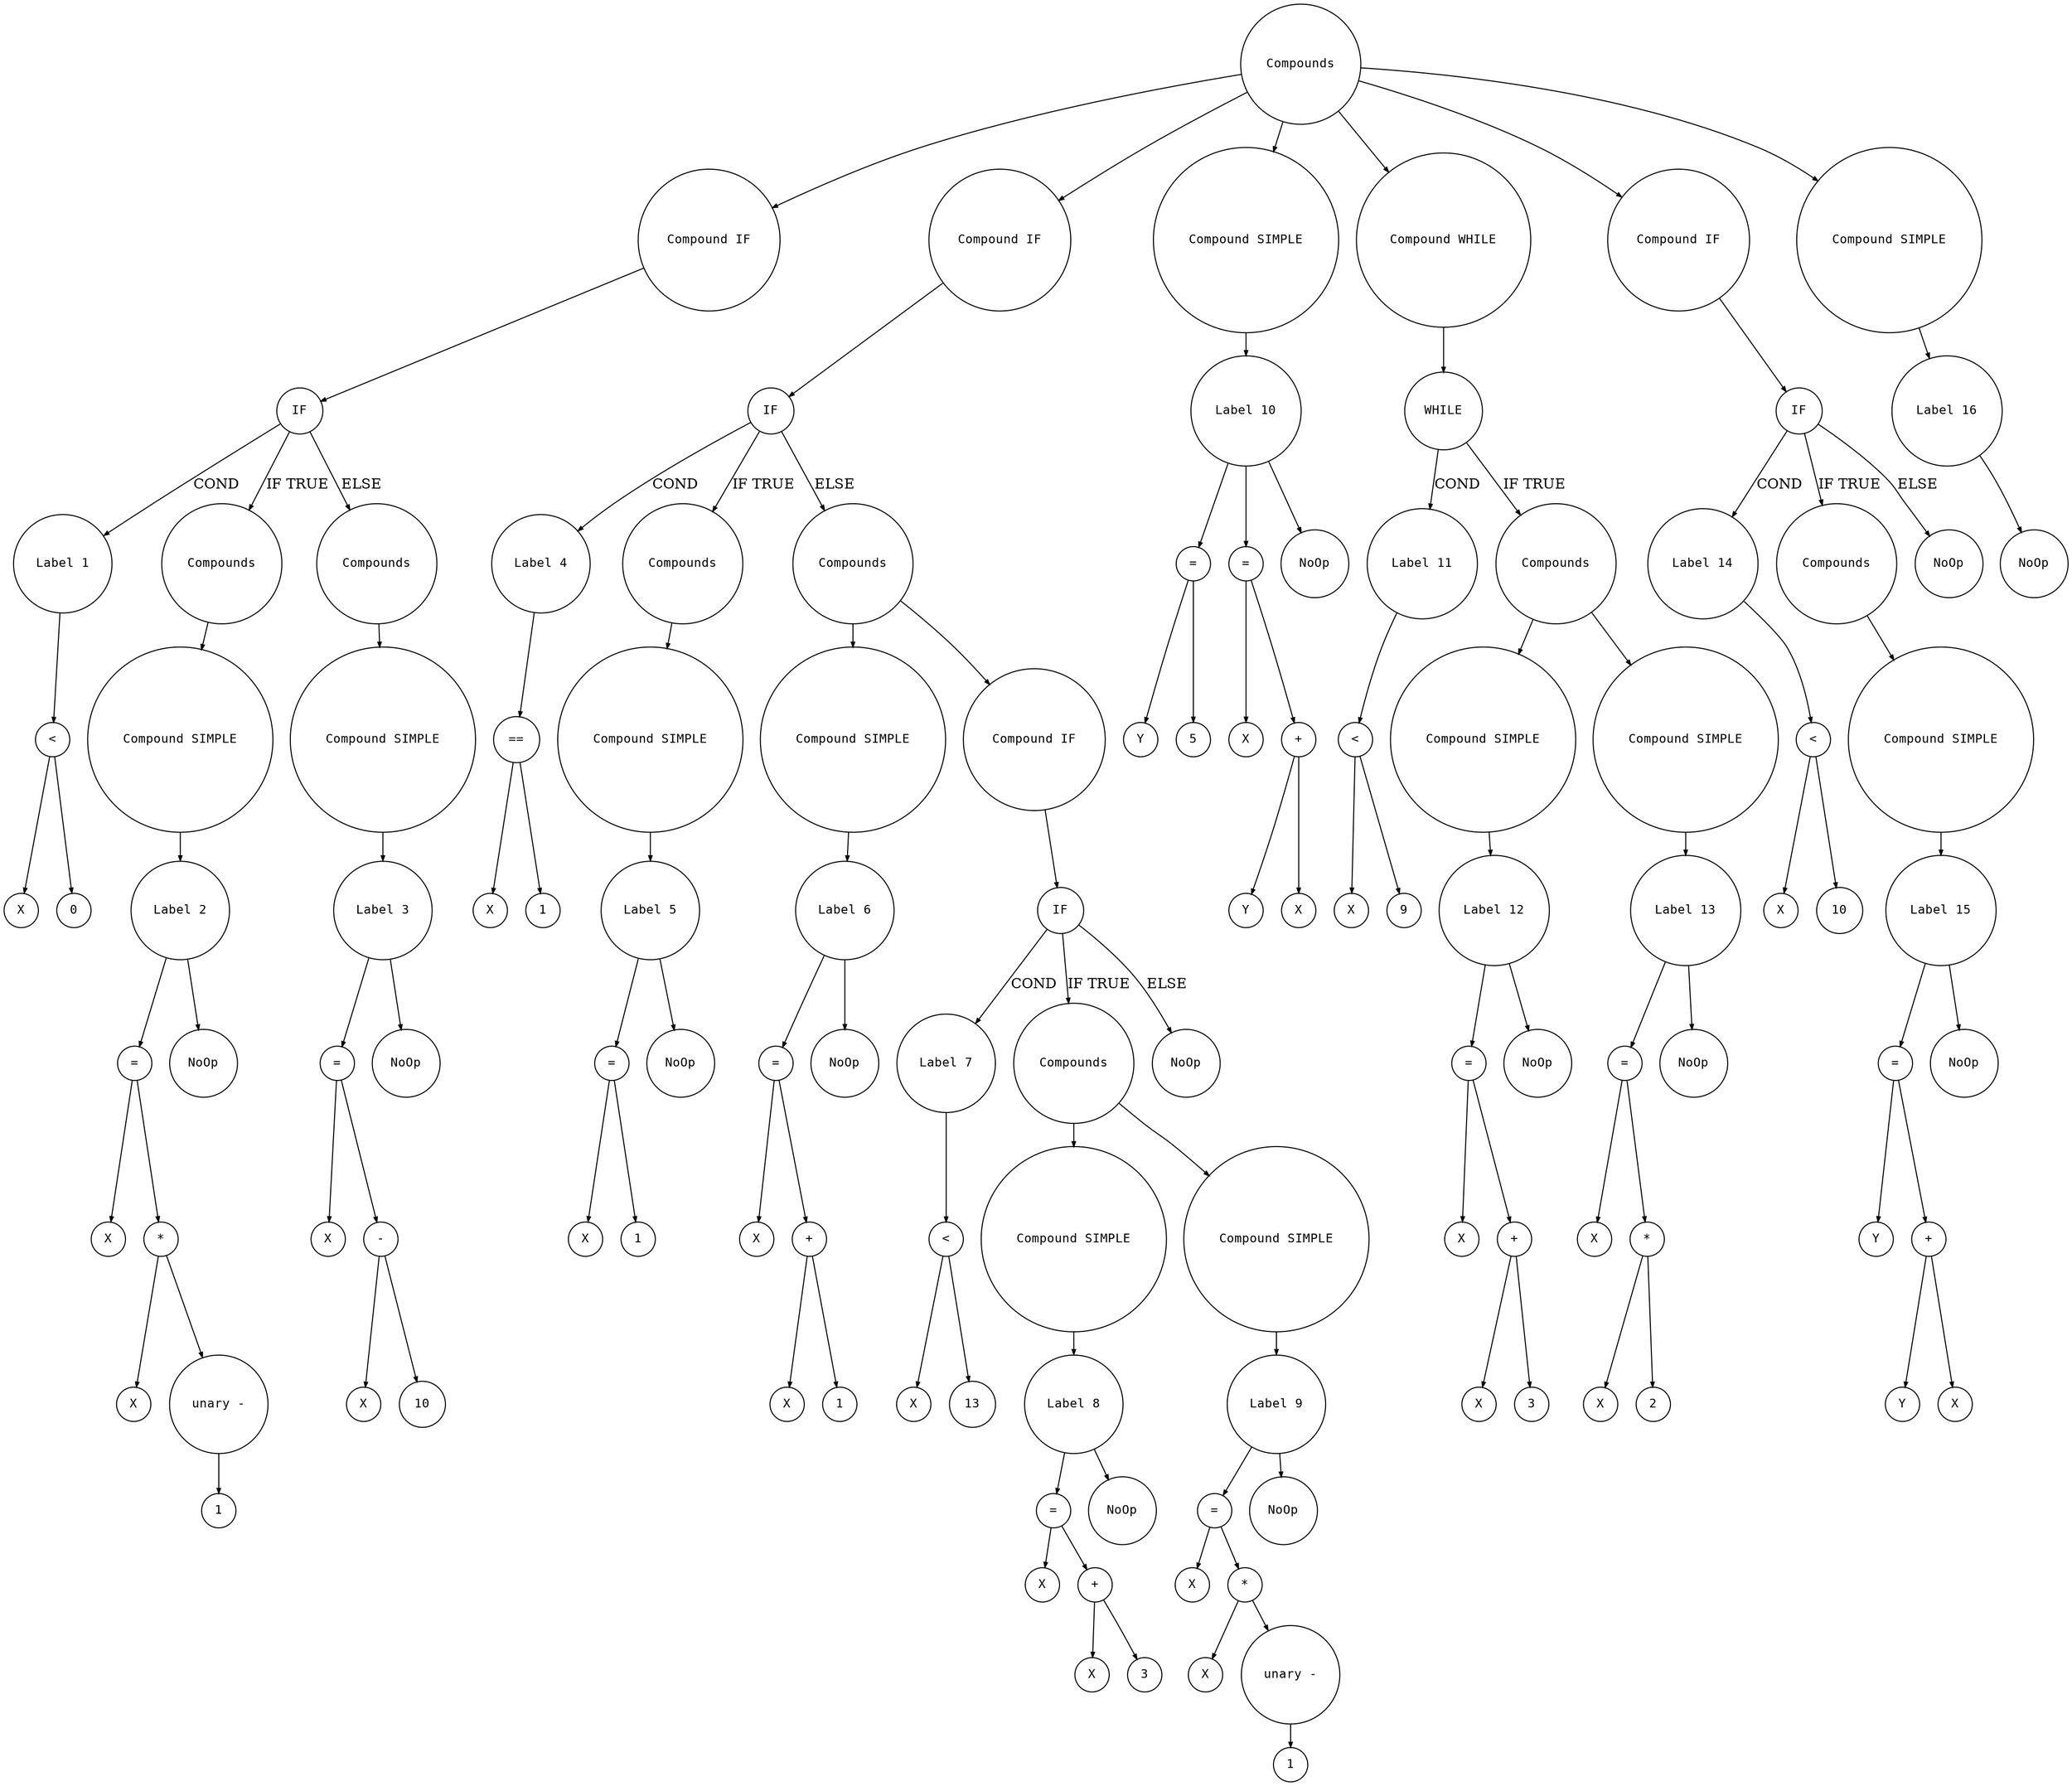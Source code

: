 digraph astgraph {
  node [shape=circle, fontsize=12, fontname="Courier", height=.1];
  ranksep=.3;
  edge [arrowsize=.5]
  node1 [label="Compounds"]
  node2 [label="Compound IF"]
  node3 [label="IF"]
  node4 [label="Label 1"]
  node5 [label="<"]
  node6 [label="X"]
  node7 [label="0"]
  node5 -> node6
  node5 -> node7
  node4 -> node5
  node3 -> node4 [label="COND"]
  node8 [label="Compounds"]
  node9 [label="Compound SIMPLE"]
  node10 [label="Label 2"]
  node11 [label="="]
  node12 [label="X"]
  node13 [label="*"]
  node14 [label="X"]
  node15 [label="unary -"]
  node16 [label="1"]
  node15 -> node16
  node13 -> node14
  node13 -> node15
  node11 -> node12
  node11 -> node13
  node10 -> node11
  node17 [label="NoOp"]
  node10 -> node17
  node9 -> node10
  node8 -> node9
  node3 -> node8 [label="IF TRUE"] 
  node18 [label="Compounds"]
  node19 [label="Compound SIMPLE"]
  node20 [label="Label 3"]
  node21 [label="="]
  node22 [label="X"]
  node23 [label="-"]
  node24 [label="X"]
  node25 [label="10"]
  node23 -> node24
  node23 -> node25
  node21 -> node22
  node21 -> node23
  node20 -> node21
  node26 [label="NoOp"]
  node20 -> node26
  node19 -> node20
  node18 -> node19
  node3 -> node18 [label="ELSE"] 
  node2 -> node3
  node27 [label="Compound IF"]
  node28 [label="IF"]
  node29 [label="Label 4"]
  node30 [label="=="]
  node31 [label="X"]
  node32 [label="1"]
  node30 -> node31
  node30 -> node32
  node29 -> node30
  node28 -> node29 [label="COND"]
  node33 [label="Compounds"]
  node34 [label="Compound SIMPLE"]
  node35 [label="Label 5"]
  node36 [label="="]
  node37 [label="X"]
  node38 [label="1"]
  node36 -> node37
  node36 -> node38
  node35 -> node36
  node39 [label="NoOp"]
  node35 -> node39
  node34 -> node35
  node33 -> node34
  node28 -> node33 [label="IF TRUE"] 
  node40 [label="Compounds"]
  node41 [label="Compound SIMPLE"]
  node42 [label="Label 6"]
  node43 [label="="]
  node44 [label="X"]
  node45 [label="+"]
  node46 [label="X"]
  node47 [label="1"]
  node45 -> node46
  node45 -> node47
  node43 -> node44
  node43 -> node45
  node42 -> node43
  node48 [label="NoOp"]
  node42 -> node48
  node41 -> node42
  node49 [label="Compound IF"]
  node50 [label="IF"]
  node51 [label="Label 7"]
  node52 [label="<"]
  node53 [label="X"]
  node54 [label="13"]
  node52 -> node53
  node52 -> node54
  node51 -> node52
  node50 -> node51 [label="COND"]
  node55 [label="Compounds"]
  node56 [label="Compound SIMPLE"]
  node57 [label="Label 8"]
  node58 [label="="]
  node59 [label="X"]
  node60 [label="+"]
  node61 [label="X"]
  node62 [label="3"]
  node60 -> node61
  node60 -> node62
  node58 -> node59
  node58 -> node60
  node57 -> node58
  node63 [label="NoOp"]
  node57 -> node63
  node56 -> node57
  node64 [label="Compound SIMPLE"]
  node65 [label="Label 9"]
  node66 [label="="]
  node67 [label="X"]
  node68 [label="*"]
  node69 [label="X"]
  node70 [label="unary -"]
  node71 [label="1"]
  node70 -> node71
  node68 -> node69
  node68 -> node70
  node66 -> node67
  node66 -> node68
  node65 -> node66
  node72 [label="NoOp"]
  node65 -> node72
  node64 -> node65
  node55 -> node56
  node55 -> node64
  node50 -> node55 [label="IF TRUE"] 
  node73 [label="NoOp"]
  node50 -> node73 [label="ELSE"] 
  node49 -> node50
  node40 -> node41
  node40 -> node49
  node28 -> node40 [label="ELSE"] 
  node27 -> node28
  node74 [label="Compound SIMPLE"]
  node75 [label="Label 10"]
  node76 [label="="]
  node77 [label="Y"]
  node78 [label="5"]
  node76 -> node77
  node76 -> node78
  node75 -> node76
  node79 [label="="]
  node80 [label="X"]
  node81 [label="+"]
  node82 [label="Y"]
  node83 [label="X"]
  node81 -> node82
  node81 -> node83
  node79 -> node80
  node79 -> node81
  node75 -> node79
  node84 [label="NoOp"]
  node75 -> node84
  node74 -> node75
  node85 [label="Compound WHILE"]
  node86 [label="WHILE"]
  node87 [label="Label 11"]
  node88 [label="<"]
  node89 [label="X"]
  node90 [label="9"]
  node88 -> node89
  node88 -> node90
  node87 -> node88
  node86 -> node87 [label="COND"]
  node91 [label="Compounds"]
  node92 [label="Compound SIMPLE"]
  node93 [label="Label 12"]
  node94 [label="="]
  node95 [label="X"]
  node96 [label="+"]
  node97 [label="X"]
  node98 [label="3"]
  node96 -> node97
  node96 -> node98
  node94 -> node95
  node94 -> node96
  node93 -> node94
  node99 [label="NoOp"]
  node93 -> node99
  node92 -> node93
  node100 [label="Compound SIMPLE"]
  node101 [label="Label 13"]
  node102 [label="="]
  node103 [label="X"]
  node104 [label="*"]
  node105 [label="X"]
  node106 [label="2"]
  node104 -> node105
  node104 -> node106
  node102 -> node103
  node102 -> node104
  node101 -> node102
  node107 [label="NoOp"]
  node101 -> node107
  node100 -> node101
  node91 -> node92
  node91 -> node100
  node86 -> node91 [label="IF TRUE"] 
  node85 -> node86
  node108 [label="Compound IF"]
  node109 [label="IF"]
  node110 [label="Label 14"]
  node111 [label="<"]
  node112 [label="X"]
  node113 [label="10"]
  node111 -> node112
  node111 -> node113
  node110 -> node111
  node109 -> node110 [label="COND"]
  node114 [label="Compounds"]
  node115 [label="Compound SIMPLE"]
  node116 [label="Label 15"]
  node117 [label="="]
  node118 [label="Y"]
  node119 [label="+"]
  node120 [label="Y"]
  node121 [label="X"]
  node119 -> node120
  node119 -> node121
  node117 -> node118
  node117 -> node119
  node116 -> node117
  node122 [label="NoOp"]
  node116 -> node122
  node115 -> node116
  node114 -> node115
  node109 -> node114 [label="IF TRUE"] 
  node123 [label="NoOp"]
  node109 -> node123 [label="ELSE"] 
  node108 -> node109
  node124 [label="Compound SIMPLE"]
  node125 [label="Label 16"]
  node126 [label="NoOp"]
  node125 -> node126
  node124 -> node125
  node1 -> node2
  node1 -> node27
  node1 -> node74
  node1 -> node85
  node1 -> node108
  node1 -> node124
}
